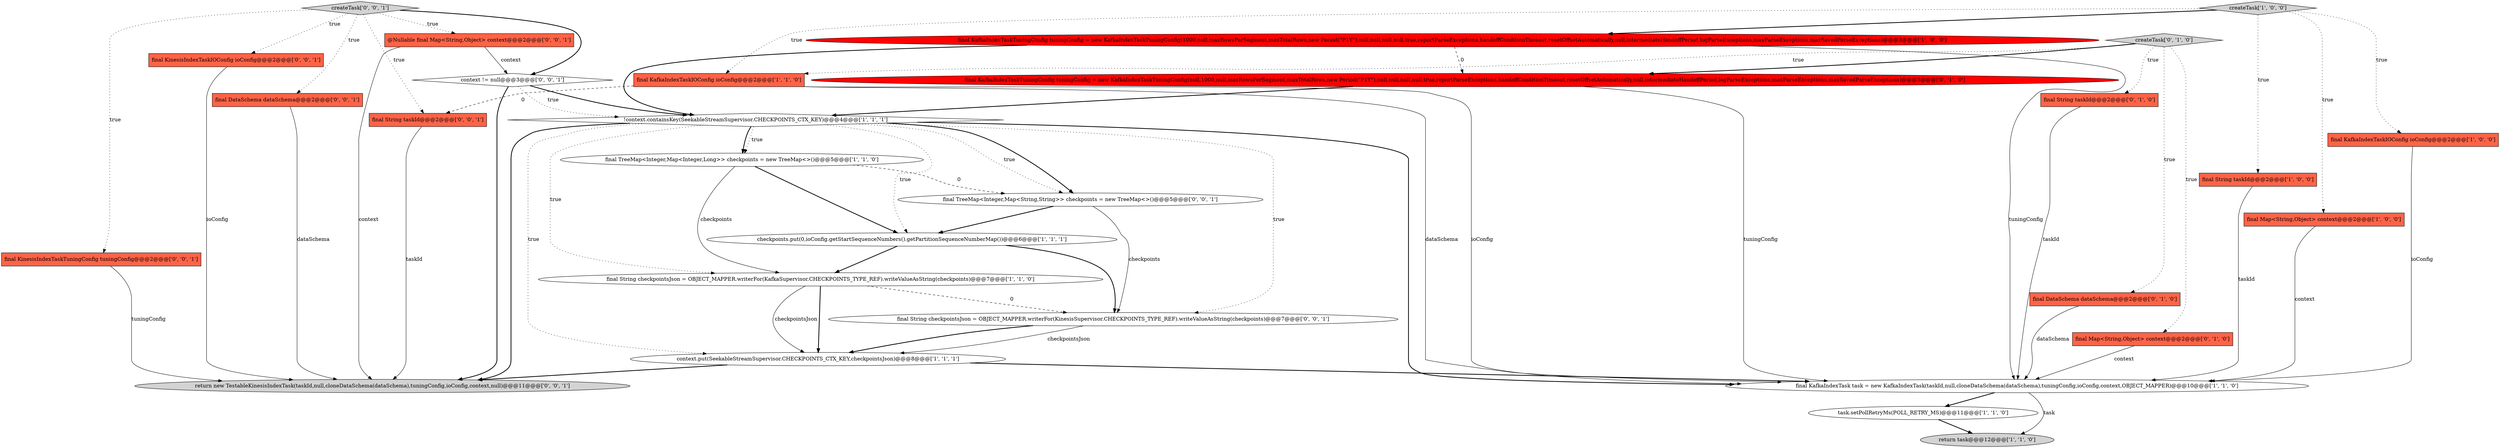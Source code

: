 digraph {
7 [style = filled, label = "checkpoints.put(0,ioConfig.getStartSequenceNumbers().getPartitionSequenceNumberMap())@@@6@@@['1', '1', '1']", fillcolor = white, shape = ellipse image = "AAA0AAABBB1BBB"];
13 [style = filled, label = "task.setPollRetryMs(POLL_RETRY_MS)@@@11@@@['1', '1', '0']", fillcolor = white, shape = ellipse image = "AAA0AAABBB1BBB"];
24 [style = filled, label = "final KinesisIndexTaskIOConfig ioConfig@@@2@@@['0', '0', '1']", fillcolor = tomato, shape = box image = "AAA0AAABBB3BBB"];
3 [style = filled, label = "final KafkaIndexTaskIOConfig ioConfig@@@2@@@['1', '0', '0']", fillcolor = tomato, shape = box image = "AAA0AAABBB1BBB"];
25 [style = filled, label = "createTask['0', '0', '1']", fillcolor = lightgray, shape = diamond image = "AAA0AAABBB3BBB"];
11 [style = filled, label = "final TreeMap<Integer,Map<Integer,Long>> checkpoints = new TreeMap<>()@@@5@@@['1', '1', '0']", fillcolor = white, shape = ellipse image = "AAA0AAABBB1BBB"];
10 [style = filled, label = "final KafkaIndexTaskTuningConfig tuningConfig = new KafkaIndexTaskTuningConfig(1000,null,maxRowsPerSegment,maxTotalRows,new Period(\"P1Y\"),null,null,null,null,true,reportParseExceptions,handoffConditionTimeout,resetOffsetAutomatically,null,intermediateHandoffPeriod,logParseExceptions,maxParseExceptions,maxSavedParseExceptions)@@@3@@@['1', '0', '0']", fillcolor = red, shape = ellipse image = "AAA1AAABBB1BBB"];
27 [style = filled, label = "return new TestableKinesisIndexTask(taskId,null,cloneDataSchema(dataSchema),tuningConfig,ioConfig,context,null)@@@11@@@['0', '0', '1']", fillcolor = lightgray, shape = ellipse image = "AAA0AAABBB3BBB"];
14 [style = filled, label = "final KafkaIndexTaskTuningConfig tuningConfig = new KafkaIndexTaskTuningConfig(null,1000,null,maxRowsPerSegment,maxTotalRows,new Period(\"P1Y\"),null,null,null,null,true,reportParseExceptions,handoffConditionTimeout,resetOffsetAutomatically,null,intermediateHandoffPeriod,logParseExceptions,maxParseExceptions,maxSavedParseExceptions)@@@3@@@['0', '1', '0']", fillcolor = red, shape = ellipse image = "AAA1AAABBB2BBB"];
5 [style = filled, label = "final String checkpointsJson = OBJECT_MAPPER.writerFor(KafkaSupervisor.CHECKPOINTS_TYPE_REF).writeValueAsString(checkpoints)@@@7@@@['1', '1', '0']", fillcolor = white, shape = ellipse image = "AAA0AAABBB1BBB"];
20 [style = filled, label = "final DataSchema dataSchema@@@2@@@['0', '0', '1']", fillcolor = tomato, shape = box image = "AAA0AAABBB3BBB"];
17 [style = filled, label = "createTask['0', '1', '0']", fillcolor = lightgray, shape = diamond image = "AAA0AAABBB2BBB"];
22 [style = filled, label = "@Nullable final Map<String,Object> context@@@2@@@['0', '0', '1']", fillcolor = tomato, shape = box image = "AAA0AAABBB3BBB"];
12 [style = filled, label = "context.put(SeekableStreamSupervisor.CHECKPOINTS_CTX_KEY,checkpointsJson)@@@8@@@['1', '1', '1']", fillcolor = white, shape = ellipse image = "AAA0AAABBB1BBB"];
28 [style = filled, label = "final String checkpointsJson = OBJECT_MAPPER.writerFor(KinesisSupervisor.CHECKPOINTS_TYPE_REF).writeValueAsString(checkpoints)@@@7@@@['0', '0', '1']", fillcolor = white, shape = ellipse image = "AAA0AAABBB3BBB"];
2 [style = filled, label = "final KafkaIndexTask task = new KafkaIndexTask(taskId,null,cloneDataSchema(dataSchema),tuningConfig,ioConfig,context,OBJECT_MAPPER)@@@10@@@['1', '1', '0']", fillcolor = white, shape = ellipse image = "AAA0AAABBB1BBB"];
4 [style = filled, label = "!context.containsKey(SeekableStreamSupervisor.CHECKPOINTS_CTX_KEY)@@@4@@@['1', '1', '1']", fillcolor = white, shape = diamond image = "AAA0AAABBB1BBB"];
16 [style = filled, label = "final DataSchema dataSchema@@@2@@@['0', '1', '0']", fillcolor = tomato, shape = box image = "AAA0AAABBB2BBB"];
18 [style = filled, label = "final Map<String,Object> context@@@2@@@['0', '1', '0']", fillcolor = tomato, shape = box image = "AAA0AAABBB2BBB"];
23 [style = filled, label = "context != null@@@3@@@['0', '0', '1']", fillcolor = white, shape = diamond image = "AAA0AAABBB3BBB"];
15 [style = filled, label = "final String taskId@@@2@@@['0', '1', '0']", fillcolor = tomato, shape = box image = "AAA0AAABBB2BBB"];
1 [style = filled, label = "createTask['1', '0', '0']", fillcolor = lightgray, shape = diamond image = "AAA0AAABBB1BBB"];
9 [style = filled, label = "final KafkaIndexTaskIOConfig ioConfig@@@2@@@['1', '1', '0']", fillcolor = tomato, shape = box image = "AAA0AAABBB1BBB"];
6 [style = filled, label = "return task@@@12@@@['1', '1', '0']", fillcolor = lightgray, shape = ellipse image = "AAA0AAABBB1BBB"];
21 [style = filled, label = "final TreeMap<Integer,Map<String,String>> checkpoints = new TreeMap<>()@@@5@@@['0', '0', '1']", fillcolor = white, shape = ellipse image = "AAA0AAABBB3BBB"];
8 [style = filled, label = "final String taskId@@@2@@@['1', '0', '0']", fillcolor = tomato, shape = box image = "AAA0AAABBB1BBB"];
0 [style = filled, label = "final Map<String,Object> context@@@2@@@['1', '0', '0']", fillcolor = tomato, shape = box image = "AAA0AAABBB1BBB"];
19 [style = filled, label = "final KinesisIndexTaskTuningConfig tuningConfig@@@2@@@['0', '0', '1']", fillcolor = tomato, shape = box image = "AAA0AAABBB3BBB"];
26 [style = filled, label = "final String taskId@@@2@@@['0', '0', '1']", fillcolor = tomato, shape = box image = "AAA0AAABBB3BBB"];
14->2 [style = solid, label="tuningConfig"];
4->5 [style = dotted, label="true"];
18->2 [style = solid, label="context"];
23->27 [style = bold, label=""];
17->18 [style = dotted, label="true"];
3->2 [style = solid, label="ioConfig"];
15->2 [style = solid, label="taskId"];
25->23 [style = bold, label=""];
2->6 [style = solid, label="task"];
26->27 [style = solid, label="taskId"];
28->12 [style = solid, label="checkpointsJson"];
23->4 [style = bold, label=""];
4->21 [style = bold, label=""];
4->11 [style = dotted, label="true"];
4->7 [style = dotted, label="true"];
25->24 [style = dotted, label="true"];
4->2 [style = bold, label=""];
28->12 [style = bold, label=""];
0->2 [style = solid, label="context"];
20->27 [style = solid, label="dataSchema"];
4->28 [style = dotted, label="true"];
2->13 [style = bold, label=""];
21->28 [style = solid, label="checkpoints"];
1->3 [style = dotted, label="true"];
17->16 [style = dotted, label="true"];
10->2 [style = solid, label="tuningConfig"];
4->21 [style = dotted, label="true"];
12->2 [style = bold, label=""];
24->27 [style = solid, label="ioConfig"];
7->5 [style = bold, label=""];
23->4 [style = dotted, label="true"];
17->15 [style = dotted, label="true"];
5->28 [style = dashed, label="0"];
22->27 [style = solid, label="context"];
7->28 [style = bold, label=""];
8->2 [style = solid, label="taskId"];
5->12 [style = bold, label=""];
19->27 [style = solid, label="tuningConfig"];
17->14 [style = bold, label=""];
22->23 [style = solid, label="context"];
5->12 [style = solid, label="checkpointsJson"];
1->9 [style = dotted, label="true"];
4->27 [style = bold, label=""];
17->9 [style = dotted, label="true"];
25->20 [style = dotted, label="true"];
16->2 [style = solid, label="dataSchema"];
1->8 [style = dotted, label="true"];
25->22 [style = dotted, label="true"];
10->4 [style = bold, label=""];
9->26 [style = dashed, label="0"];
21->7 [style = bold, label=""];
11->5 [style = solid, label="checkpoints"];
9->2 [style = solid, label="ioConfig"];
1->0 [style = dotted, label="true"];
13->6 [style = bold, label=""];
4->11 [style = bold, label=""];
4->12 [style = dotted, label="true"];
1->10 [style = bold, label=""];
25->19 [style = dotted, label="true"];
11->21 [style = dashed, label="0"];
12->27 [style = bold, label=""];
25->26 [style = dotted, label="true"];
10->14 [style = dashed, label="0"];
11->7 [style = bold, label=""];
14->4 [style = bold, label=""];
9->2 [style = solid, label="dataSchema"];
}
